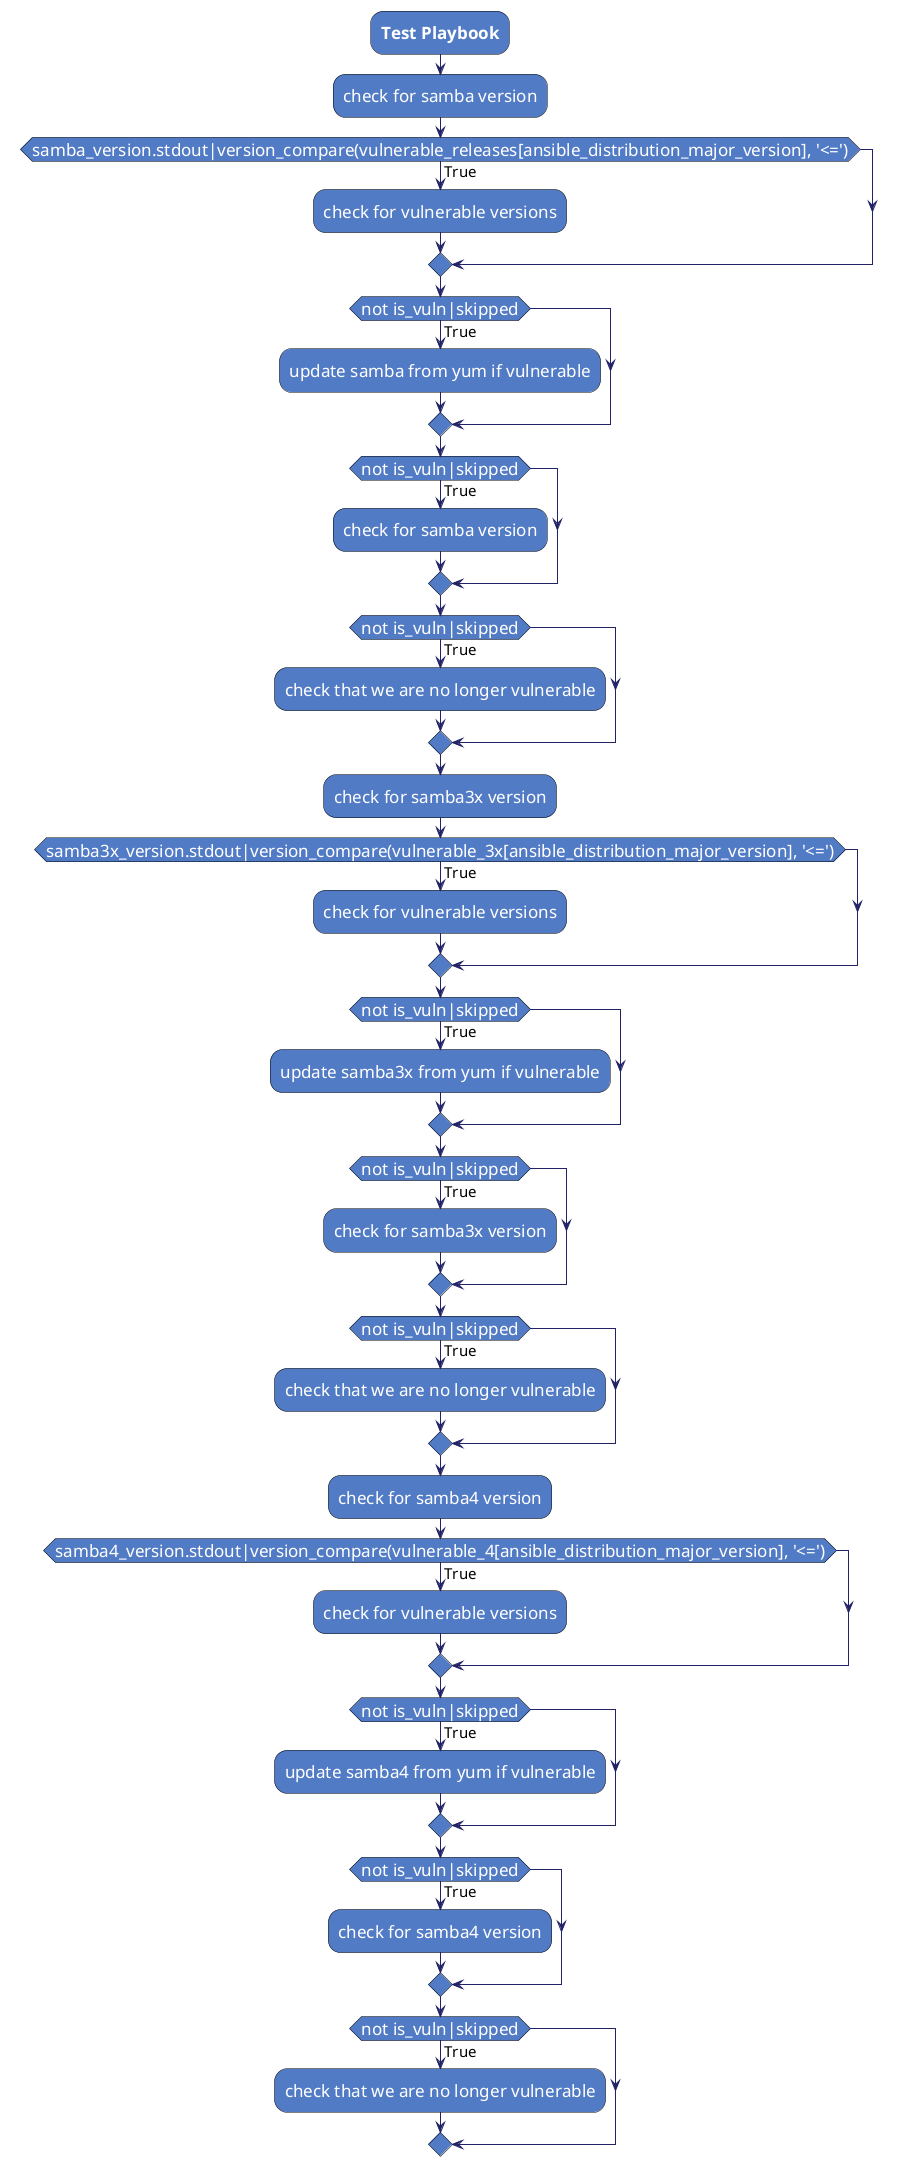 
@startuml
skinparam defaultTextAlignment center
skinparam componentStyle uml2

skinparam activity {
    FontColor          white
    AttributeFontColor white
    FontSize           17
    AttributeFontSize  15
    AttributeFontname  Droid Sans Mono
    BackgroundColor    #527BC6
    BorderColor        black
    ArrowColor         #222266
    ArrowFontSize      15
}

skinparam activityDiamond {
    FontColor          white
    AttributeFontColor white
    FontSize           17
    BackgroundColor    #527BC6
    BorderColor        black
}

:**Test Playbook**;
:check for samba version;

if (samba_version.stdout|version_compare(vulnerable_releases[ansible_distribution_major_version], '<=')) then (True)
    :check for vulnerable versions;
endif

if (not is_vuln|skipped) then (True)
    :update samba from yum if vulnerable;
endif

if (not is_vuln|skipped) then (True)
    :check for samba version;
endif

if (not is_vuln|skipped) then (True)
    :check that we are no longer vulnerable;
endif
:check for samba3x version;

if (samba3x_version.stdout|version_compare(vulnerable_3x[ansible_distribution_major_version], '<=')) then (True)
    :check for vulnerable versions;
endif

if (not is_vuln|skipped) then (True)
    :update samba3x from yum if vulnerable;
endif

if (not is_vuln|skipped) then (True)
    :check for samba3x version;
endif

if (not is_vuln|skipped) then (True)
    :check that we are no longer vulnerable;
endif
:check for samba4 version;

if (samba4_version.stdout|version_compare(vulnerable_4[ansible_distribution_major_version], '<=')) then (True)
    :check for vulnerable versions;
endif

if (not is_vuln|skipped) then (True)
    :update samba4 from yum if vulnerable;
endif

if (not is_vuln|skipped) then (True)
    :check for samba4 version;
endif

if (not is_vuln|skipped) then (True)
    :check that we are no longer vulnerable;
endif
@enduml